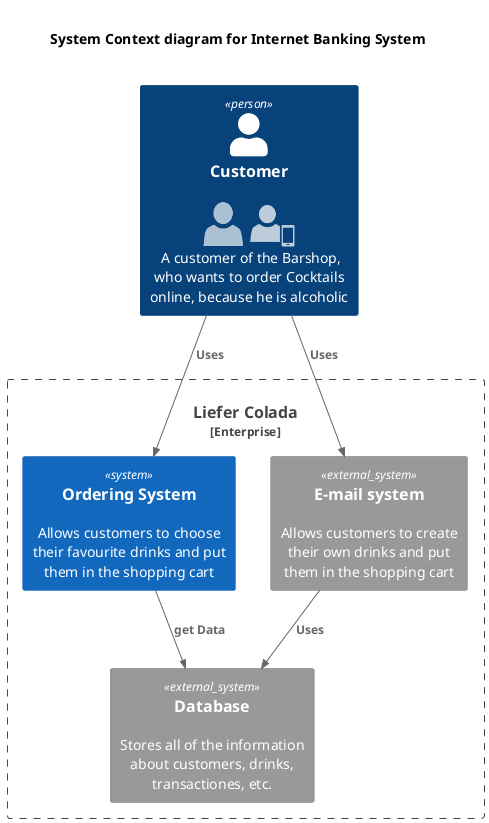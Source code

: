 @startuml example-c4-modell-diagram
' source: https://github.com/plantuml-stdlib/C4-PlantUML
' C4 Model
!include <c4/C4_Context.puml>

' Images
!include <office/Users/user.puml>
!include <office/Users/mobile_user.puml>

' Diagram title
title \nSystem Context diagram for Internet Banking System\n

' Diagram syntax
Person(customer, Customer, "<$user> <$mobile_user>\n A customer of the Barshop, who wants to order Cocktails online, because he is alcoholic")

Enterprise_Boundary(c0, "Liefer Colada") {
  System(ordering_system, "Ordering System", "Allows customers to choose their favourite drinks and put them in the shopping cart")
  System_Ext(customize_system, "E-mail system", "Allows customers to create their own drinks and put them in the shopping cart")
  System_Ext(Database, "Database", "Stores all of the information about customers, drinks, transactiones, etc.")

  Rel(customer, ordering_system, "Uses")
  Rel(customer, customize_system, "Uses")
  Rel(ordering_system, Database, "get Data")
  Rel(customize_system, Database, "Uses")
}
@enduml
